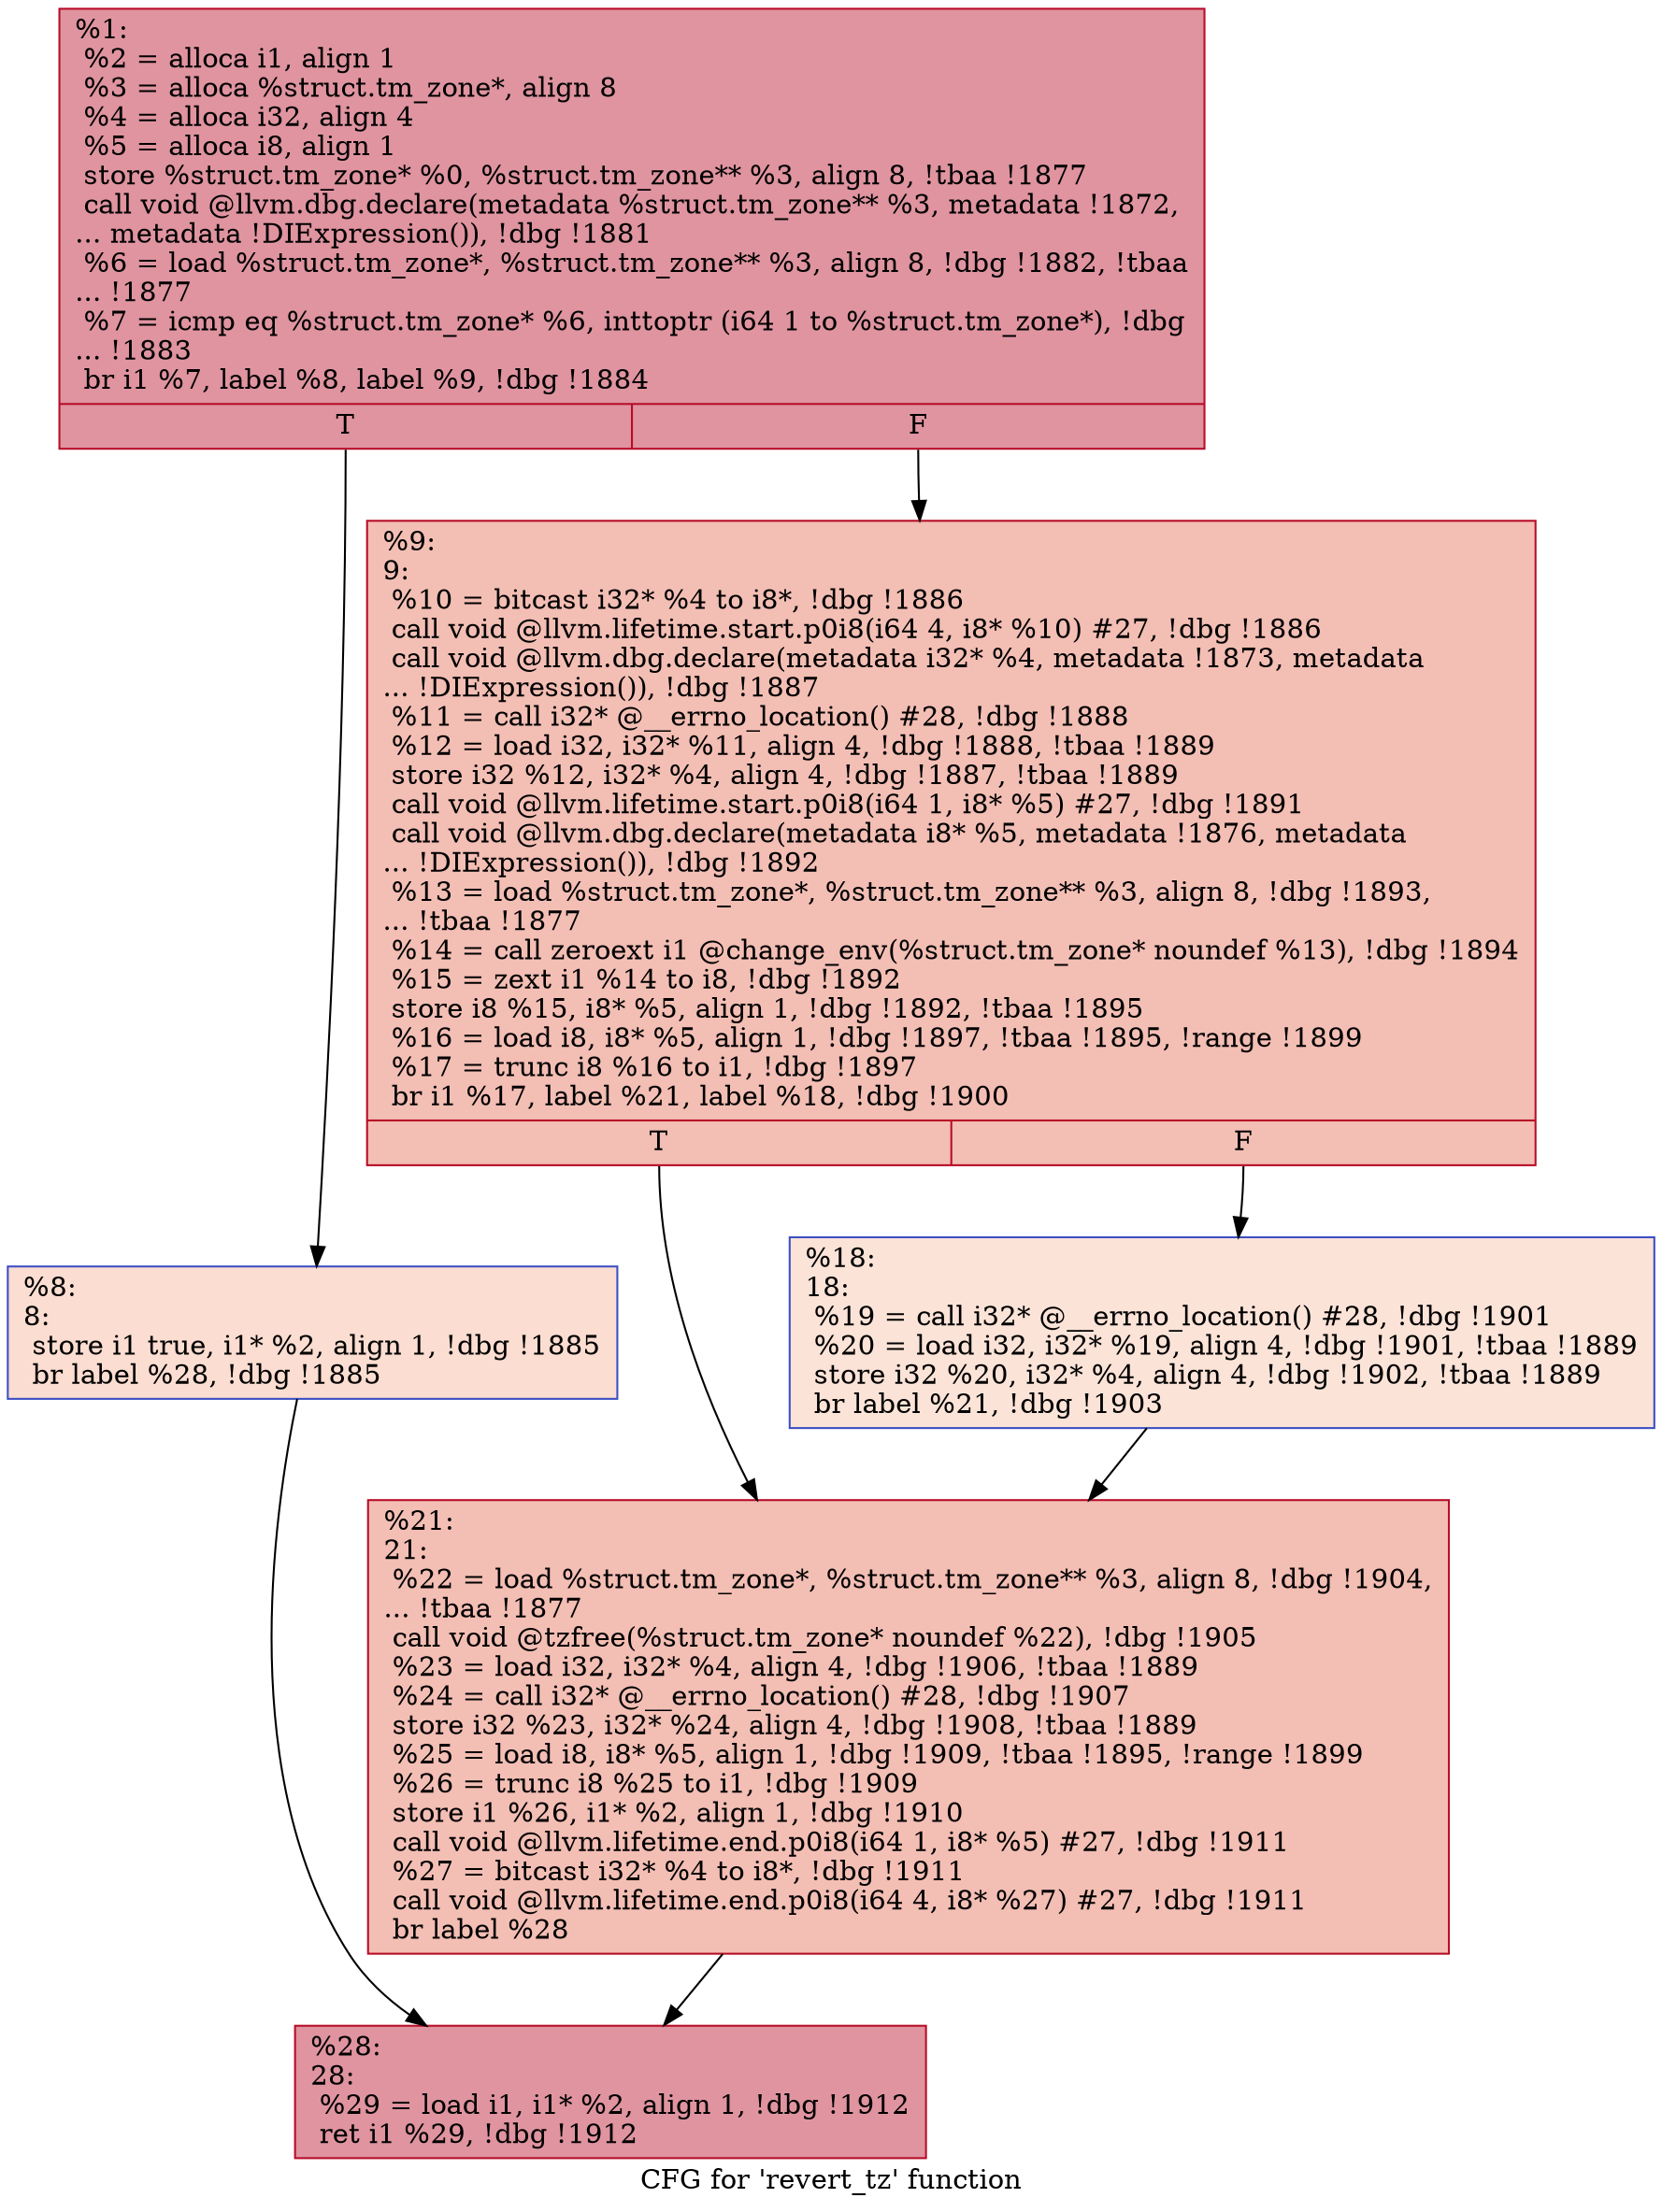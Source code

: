 digraph "CFG for 'revert_tz' function" {
	label="CFG for 'revert_tz' function";

	Node0x2548d50 [shape=record,color="#b70d28ff", style=filled, fillcolor="#b70d2870",label="{%1:\l  %2 = alloca i1, align 1\l  %3 = alloca %struct.tm_zone*, align 8\l  %4 = alloca i32, align 4\l  %5 = alloca i8, align 1\l  store %struct.tm_zone* %0, %struct.tm_zone** %3, align 8, !tbaa !1877\l  call void @llvm.dbg.declare(metadata %struct.tm_zone** %3, metadata !1872,\l... metadata !DIExpression()), !dbg !1881\l  %6 = load %struct.tm_zone*, %struct.tm_zone** %3, align 8, !dbg !1882, !tbaa\l... !1877\l  %7 = icmp eq %struct.tm_zone* %6, inttoptr (i64 1 to %struct.tm_zone*), !dbg\l... !1883\l  br i1 %7, label %8, label %9, !dbg !1884\l|{<s0>T|<s1>F}}"];
	Node0x2548d50:s0 -> Node0x2548de0;
	Node0x2548d50:s1 -> Node0x2548e30;
	Node0x2548de0 [shape=record,color="#3d50c3ff", style=filled, fillcolor="#f7b39670",label="{%8:\l8:                                                \l  store i1 true, i1* %2, align 1, !dbg !1885\l  br label %28, !dbg !1885\l}"];
	Node0x2548de0 -> Node0x2548f20;
	Node0x2548e30 [shape=record,color="#b70d28ff", style=filled, fillcolor="#e36c5570",label="{%9:\l9:                                                \l  %10 = bitcast i32* %4 to i8*, !dbg !1886\l  call void @llvm.lifetime.start.p0i8(i64 4, i8* %10) #27, !dbg !1886\l  call void @llvm.dbg.declare(metadata i32* %4, metadata !1873, metadata\l... !DIExpression()), !dbg !1887\l  %11 = call i32* @__errno_location() #28, !dbg !1888\l  %12 = load i32, i32* %11, align 4, !dbg !1888, !tbaa !1889\l  store i32 %12, i32* %4, align 4, !dbg !1887, !tbaa !1889\l  call void @llvm.lifetime.start.p0i8(i64 1, i8* %5) #27, !dbg !1891\l  call void @llvm.dbg.declare(metadata i8* %5, metadata !1876, metadata\l... !DIExpression()), !dbg !1892\l  %13 = load %struct.tm_zone*, %struct.tm_zone** %3, align 8, !dbg !1893,\l... !tbaa !1877\l  %14 = call zeroext i1 @change_env(%struct.tm_zone* noundef %13), !dbg !1894\l  %15 = zext i1 %14 to i8, !dbg !1892\l  store i8 %15, i8* %5, align 1, !dbg !1892, !tbaa !1895\l  %16 = load i8, i8* %5, align 1, !dbg !1897, !tbaa !1895, !range !1899\l  %17 = trunc i8 %16 to i1, !dbg !1897\l  br i1 %17, label %21, label %18, !dbg !1900\l|{<s0>T|<s1>F}}"];
	Node0x2548e30:s0 -> Node0x2548ed0;
	Node0x2548e30:s1 -> Node0x2548e80;
	Node0x2548e80 [shape=record,color="#3d50c3ff", style=filled, fillcolor="#f6bfa670",label="{%18:\l18:                                               \l  %19 = call i32* @__errno_location() #28, !dbg !1901\l  %20 = load i32, i32* %19, align 4, !dbg !1901, !tbaa !1889\l  store i32 %20, i32* %4, align 4, !dbg !1902, !tbaa !1889\l  br label %21, !dbg !1903\l}"];
	Node0x2548e80 -> Node0x2548ed0;
	Node0x2548ed0 [shape=record,color="#b70d28ff", style=filled, fillcolor="#e36c5570",label="{%21:\l21:                                               \l  %22 = load %struct.tm_zone*, %struct.tm_zone** %3, align 8, !dbg !1904,\l... !tbaa !1877\l  call void @tzfree(%struct.tm_zone* noundef %22), !dbg !1905\l  %23 = load i32, i32* %4, align 4, !dbg !1906, !tbaa !1889\l  %24 = call i32* @__errno_location() #28, !dbg !1907\l  store i32 %23, i32* %24, align 4, !dbg !1908, !tbaa !1889\l  %25 = load i8, i8* %5, align 1, !dbg !1909, !tbaa !1895, !range !1899\l  %26 = trunc i8 %25 to i1, !dbg !1909\l  store i1 %26, i1* %2, align 1, !dbg !1910\l  call void @llvm.lifetime.end.p0i8(i64 1, i8* %5) #27, !dbg !1911\l  %27 = bitcast i32* %4 to i8*, !dbg !1911\l  call void @llvm.lifetime.end.p0i8(i64 4, i8* %27) #27, !dbg !1911\l  br label %28\l}"];
	Node0x2548ed0 -> Node0x2548f20;
	Node0x2548f20 [shape=record,color="#b70d28ff", style=filled, fillcolor="#b70d2870",label="{%28:\l28:                                               \l  %29 = load i1, i1* %2, align 1, !dbg !1912\l  ret i1 %29, !dbg !1912\l}"];
}

